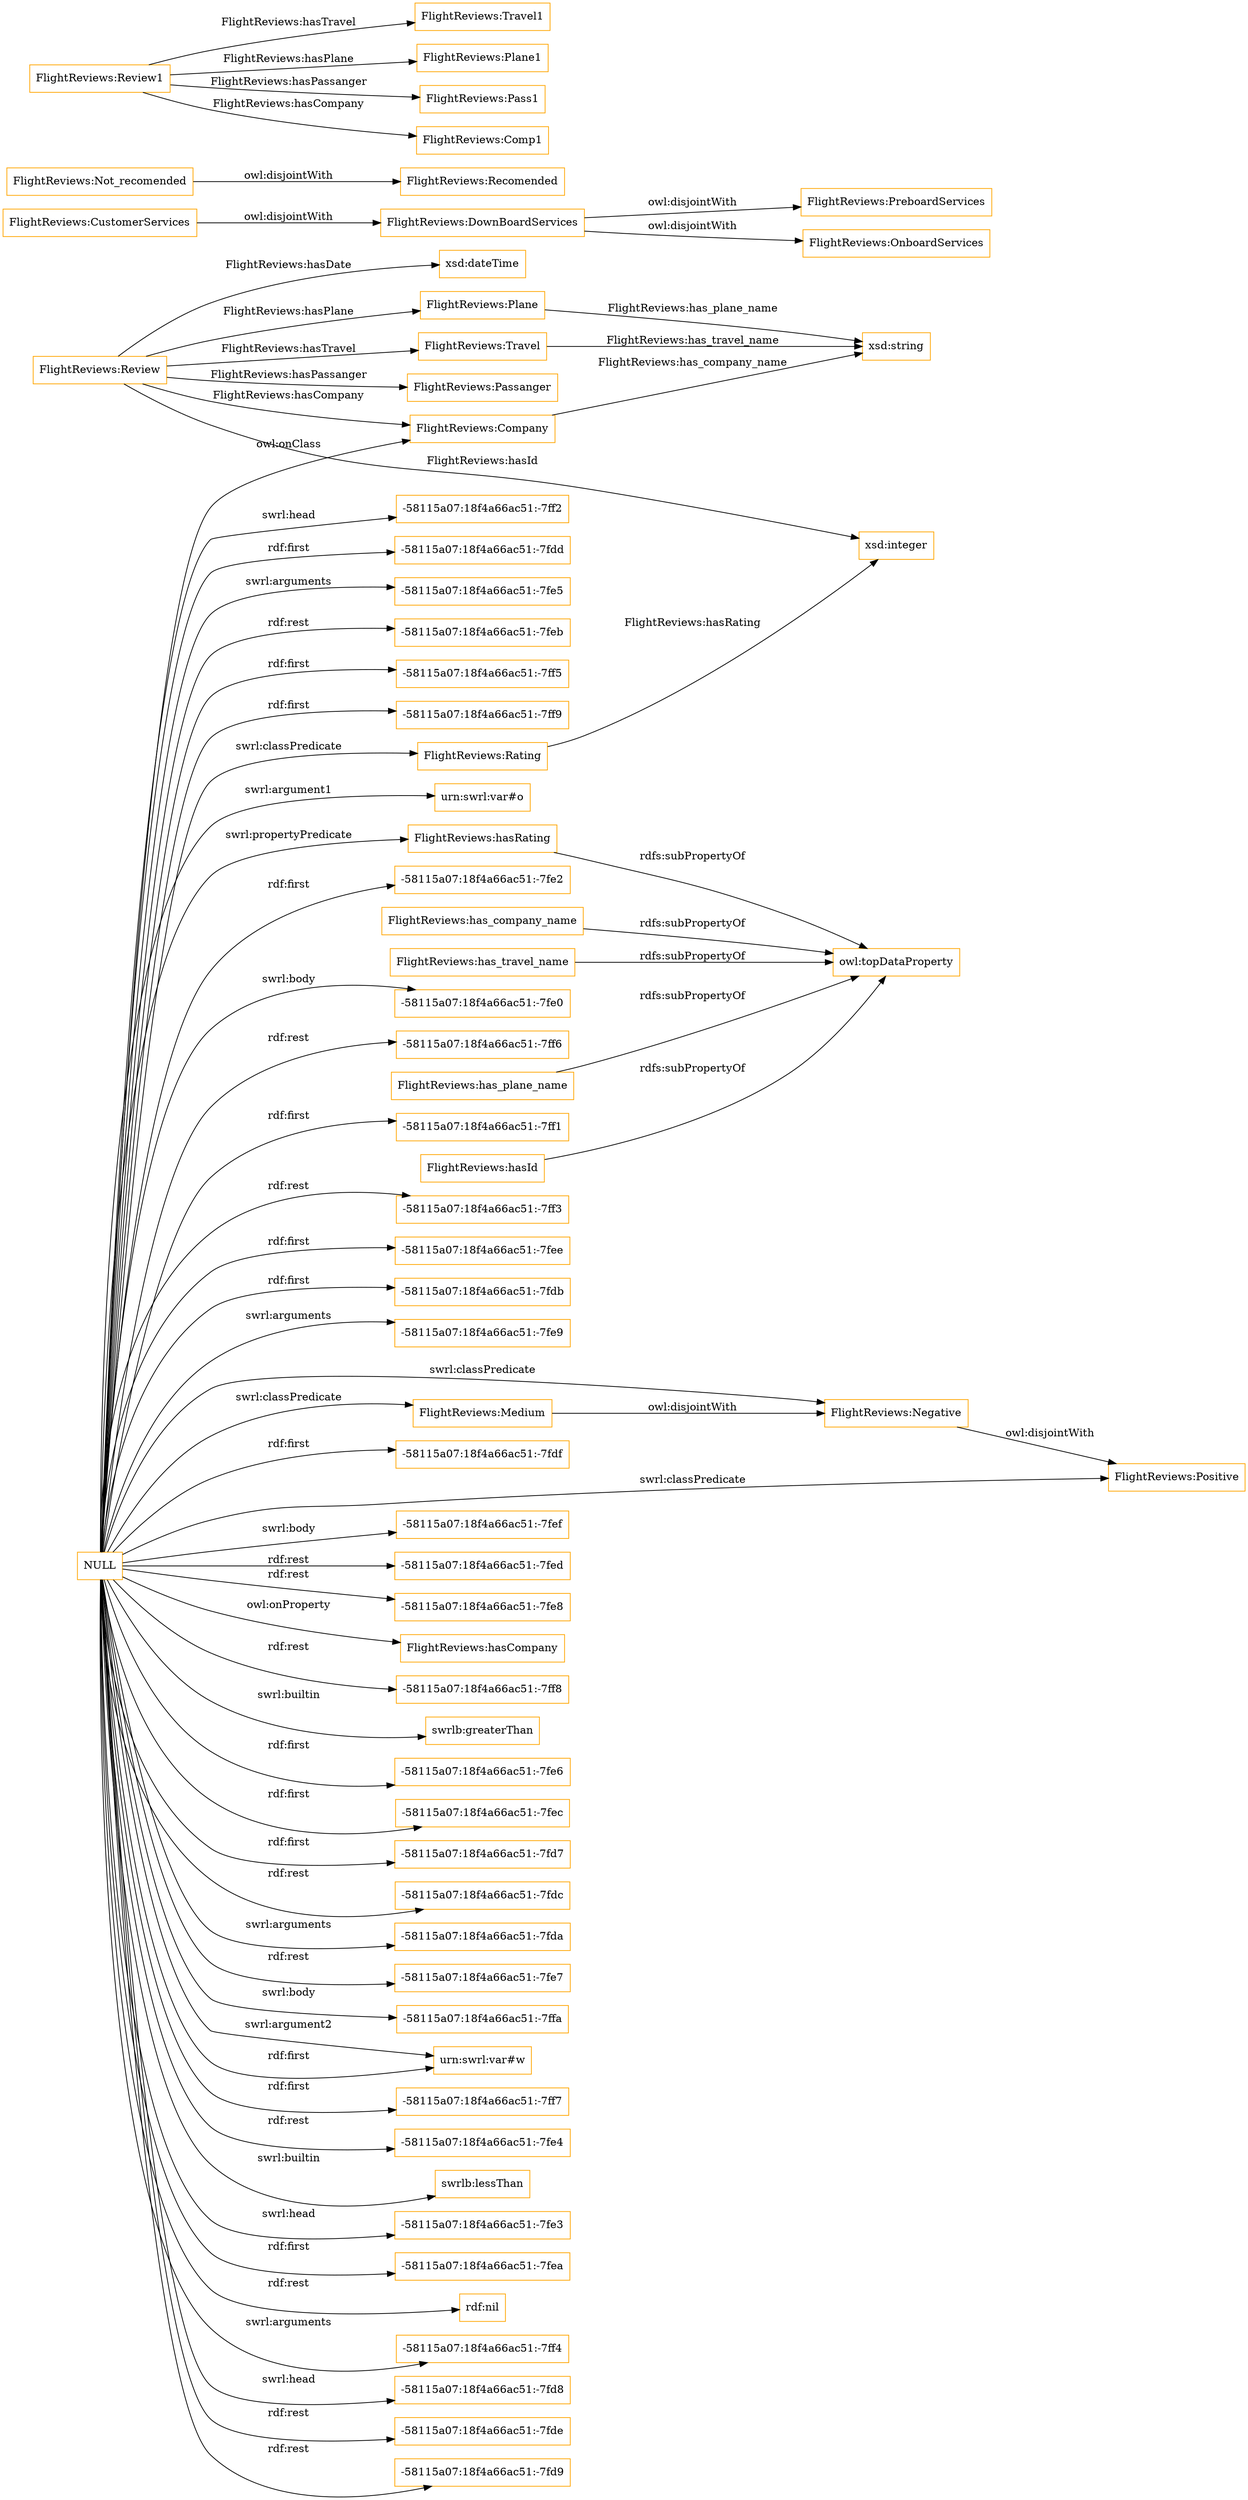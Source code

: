 digraph ar2dtool_diagram { 
rankdir=LR;
size="1501"
node [shape = rectangle, color="orange"]; "FlightReviews:Travel" "FlightReviews:Negative" "FlightReviews:Plane" "FlightReviews:Medium" "FlightReviews:Rating" "FlightReviews:Company" "FlightReviews:PreboardServices" "FlightReviews:DownBoardServices" "FlightReviews:CustomerServices" "FlightReviews:Not_recomended" "FlightReviews:Passanger" "FlightReviews:Positive" "FlightReviews:OnboardServices" "FlightReviews:Review" "FlightReviews:Recomended" ; /*classes style*/
	"FlightReviews:hasId" -> "owl:topDataProperty" [ label = "rdfs:subPropertyOf" ];
	"FlightReviews:Negative" -> "FlightReviews:Positive" [ label = "owl:disjointWith" ];
	"FlightReviews:has_company_name" -> "owl:topDataProperty" [ label = "rdfs:subPropertyOf" ];
	"FlightReviews:DownBoardServices" -> "FlightReviews:PreboardServices" [ label = "owl:disjointWith" ];
	"FlightReviews:DownBoardServices" -> "FlightReviews:OnboardServices" [ label = "owl:disjointWith" ];
	"FlightReviews:hasRating" -> "owl:topDataProperty" [ label = "rdfs:subPropertyOf" ];
	"FlightReviews:CustomerServices" -> "FlightReviews:DownBoardServices" [ label = "owl:disjointWith" ];
	"FlightReviews:has_travel_name" -> "owl:topDataProperty" [ label = "rdfs:subPropertyOf" ];
	"FlightReviews:Medium" -> "FlightReviews:Negative" [ label = "owl:disjointWith" ];
	"FlightReviews:has_plane_name" -> "owl:topDataProperty" [ label = "rdfs:subPropertyOf" ];
	"FlightReviews:Not_recomended" -> "FlightReviews:Recomended" [ label = "owl:disjointWith" ];
	"NULL" -> "-58115a07:18f4a66ac51:-7fef" [ label = "swrl:body" ];
	"NULL" -> "-58115a07:18f4a66ac51:-7fed" [ label = "rdf:rest" ];
	"NULL" -> "-58115a07:18f4a66ac51:-7fe8" [ label = "rdf:rest" ];
	"NULL" -> "FlightReviews:Negative" [ label = "swrl:classPredicate" ];
	"NULL" -> "FlightReviews:hasCompany" [ label = "owl:onProperty" ];
	"NULL" -> "-58115a07:18f4a66ac51:-7ff8" [ label = "rdf:rest" ];
	"NULL" -> "swrlb:greaterThan" [ label = "swrl:builtin" ];
	"NULL" -> "FlightReviews:Rating" [ label = "swrl:classPredicate" ];
	"NULL" -> "-58115a07:18f4a66ac51:-7fe6" [ label = "rdf:first" ];
	"NULL" -> "-58115a07:18f4a66ac51:-7fec" [ label = "rdf:first" ];
	"NULL" -> "-58115a07:18f4a66ac51:-7fd7" [ label = "rdf:first" ];
	"NULL" -> "-58115a07:18f4a66ac51:-7fdc" [ label = "rdf:rest" ];
	"NULL" -> "-58115a07:18f4a66ac51:-7fda" [ label = "swrl:arguments" ];
	"NULL" -> "-58115a07:18f4a66ac51:-7fe7" [ label = "rdf:rest" ];
	"NULL" -> "-58115a07:18f4a66ac51:-7ffa" [ label = "swrl:body" ];
	"NULL" -> "urn:swrl:var#w" [ label = "rdf:first" ];
	"NULL" -> "-58115a07:18f4a66ac51:-7ff7" [ label = "rdf:first" ];
	"NULL" -> "-58115a07:18f4a66ac51:-7fe4" [ label = "rdf:rest" ];
	"NULL" -> "swrlb:lessThan" [ label = "swrl:builtin" ];
	"NULL" -> "-58115a07:18f4a66ac51:-7fe3" [ label = "swrl:head" ];
	"NULL" -> "urn:swrl:var#w" [ label = "swrl:argument2" ];
	"NULL" -> "-58115a07:18f4a66ac51:-7fea" [ label = "rdf:first" ];
	"NULL" -> "rdf:nil" [ label = "rdf:rest" ];
	"NULL" -> "-58115a07:18f4a66ac51:-7ff4" [ label = "swrl:arguments" ];
	"NULL" -> "-58115a07:18f4a66ac51:-7fd8" [ label = "swrl:head" ];
	"NULL" -> "-58115a07:18f4a66ac51:-7fde" [ label = "rdf:rest" ];
	"NULL" -> "-58115a07:18f4a66ac51:-7fd9" [ label = "rdf:rest" ];
	"NULL" -> "-58115a07:18f4a66ac51:-7ff2" [ label = "swrl:head" ];
	"NULL" -> "-58115a07:18f4a66ac51:-7fdd" [ label = "rdf:first" ];
	"NULL" -> "-58115a07:18f4a66ac51:-7fe5" [ label = "swrl:arguments" ];
	"NULL" -> "-58115a07:18f4a66ac51:-7feb" [ label = "rdf:rest" ];
	"NULL" -> "-58115a07:18f4a66ac51:-7ff5" [ label = "rdf:first" ];
	"NULL" -> "-58115a07:18f4a66ac51:-7ff9" [ label = "rdf:first" ];
	"NULL" -> "urn:swrl:var#o" [ label = "swrl:argument1" ];
	"NULL" -> "-58115a07:18f4a66ac51:-7fe2" [ label = "rdf:first" ];
	"NULL" -> "-58115a07:18f4a66ac51:-7fe0" [ label = "swrl:body" ];
	"NULL" -> "-58115a07:18f4a66ac51:-7ff6" [ label = "rdf:rest" ];
	"NULL" -> "-58115a07:18f4a66ac51:-7ff1" [ label = "rdf:first" ];
	"NULL" -> "FlightReviews:hasRating" [ label = "swrl:propertyPredicate" ];
	"NULL" -> "-58115a07:18f4a66ac51:-7ff3" [ label = "rdf:rest" ];
	"NULL" -> "FlightReviews:Medium" [ label = "swrl:classPredicate" ];
	"NULL" -> "-58115a07:18f4a66ac51:-7fee" [ label = "rdf:first" ];
	"NULL" -> "FlightReviews:Company" [ label = "owl:onClass" ];
	"NULL" -> "FlightReviews:Positive" [ label = "swrl:classPredicate" ];
	"NULL" -> "-58115a07:18f4a66ac51:-7fdb" [ label = "rdf:first" ];
	"NULL" -> "-58115a07:18f4a66ac51:-7fe9" [ label = "swrl:arguments" ];
	"NULL" -> "-58115a07:18f4a66ac51:-7fdf" [ label = "rdf:first" ];
	"FlightReviews:Review1" -> "FlightReviews:Travel1" [ label = "FlightReviews:hasTravel" ];
	"FlightReviews:Review1" -> "FlightReviews:Plane1" [ label = "FlightReviews:hasPlane" ];
	"FlightReviews:Review1" -> "FlightReviews:Pass1" [ label = "FlightReviews:hasPassanger" ];
	"FlightReviews:Review1" -> "FlightReviews:Comp1" [ label = "FlightReviews:hasCompany" ];
	"FlightReviews:Rating" -> "xsd:integer" [ label = "FlightReviews:hasRating" ];
	"FlightReviews:Plane" -> "xsd:string" [ label = "FlightReviews:has_plane_name" ];
	"FlightReviews:Review" -> "xsd:integer" [ label = "FlightReviews:hasId" ];
	"FlightReviews:Review" -> "FlightReviews:Plane" [ label = "FlightReviews:hasPlane" ];
	"FlightReviews:Review" -> "FlightReviews:Passanger" [ label = "FlightReviews:hasPassanger" ];
	"FlightReviews:Company" -> "xsd:string" [ label = "FlightReviews:has_company_name" ];
	"FlightReviews:Travel" -> "xsd:string" [ label = "FlightReviews:has_travel_name" ];
	"FlightReviews:Review" -> "FlightReviews:Company" [ label = "FlightReviews:hasCompany" ];
	"FlightReviews:Review" -> "FlightReviews:Travel" [ label = "FlightReviews:hasTravel" ];
	"FlightReviews:Review" -> "xsd:dateTime" [ label = "FlightReviews:hasDate" ];

}

